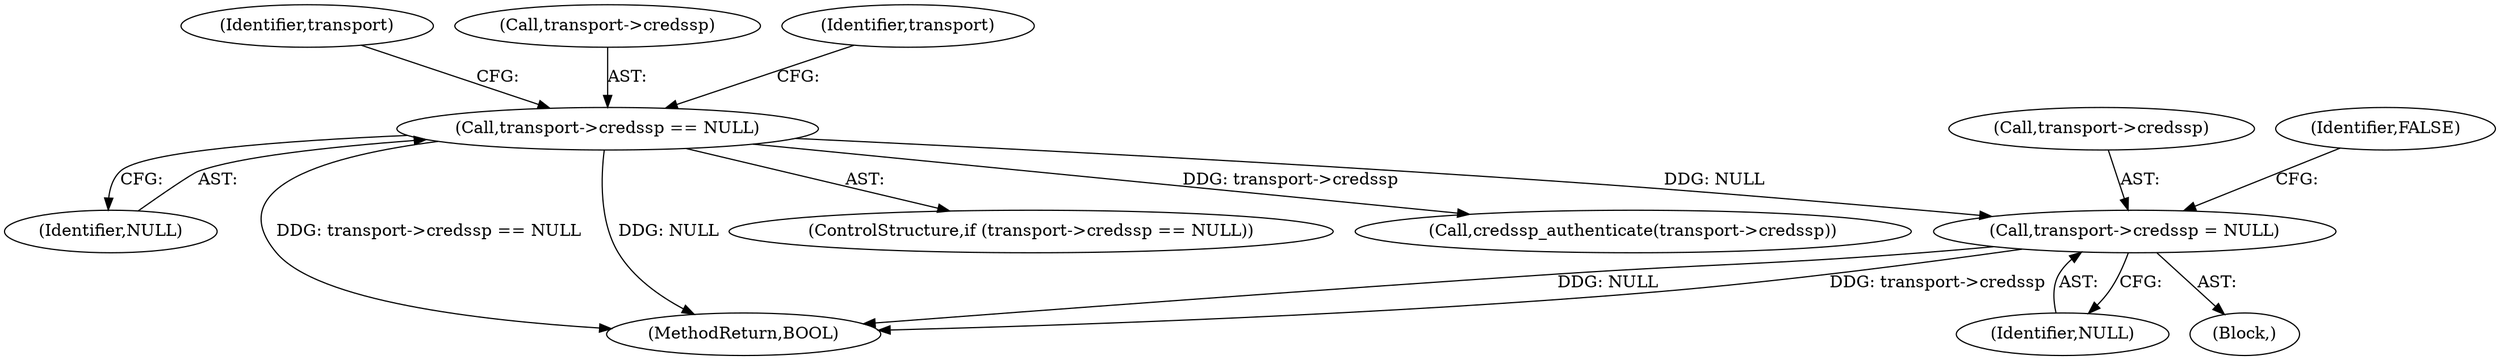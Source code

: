 digraph "0_FreeRDP_0773bb9303d24473fe1185d85a424dfe159aff53_2@pointer" {
"1000177" [label="(Call,transport->credssp = NULL)"];
"1000143" [label="(Call,transport->credssp == NULL)"];
"1000160" [label="(Identifier,transport)"];
"1000144" [label="(Call,transport->credssp)"];
"1000178" [label="(Call,transport->credssp)"];
"1000150" [label="(Identifier,transport)"];
"1000177" [label="(Call,transport->credssp = NULL)"];
"1000163" [label="(Block,)"];
"1000142" [label="(ControlStructure,if (transport->credssp == NULL))"];
"1000143" [label="(Call,transport->credssp == NULL)"];
"1000158" [label="(Call,credssp_authenticate(transport->credssp))"];
"1000181" [label="(Identifier,NULL)"];
"1000147" [label="(Identifier,NULL)"];
"1000190" [label="(MethodReturn,BOOL)"];
"1000183" [label="(Identifier,FALSE)"];
"1000177" -> "1000163"  [label="AST: "];
"1000177" -> "1000181"  [label="CFG: "];
"1000178" -> "1000177"  [label="AST: "];
"1000181" -> "1000177"  [label="AST: "];
"1000183" -> "1000177"  [label="CFG: "];
"1000177" -> "1000190"  [label="DDG: NULL"];
"1000177" -> "1000190"  [label="DDG: transport->credssp"];
"1000143" -> "1000177"  [label="DDG: NULL"];
"1000143" -> "1000142"  [label="AST: "];
"1000143" -> "1000147"  [label="CFG: "];
"1000144" -> "1000143"  [label="AST: "];
"1000147" -> "1000143"  [label="AST: "];
"1000150" -> "1000143"  [label="CFG: "];
"1000160" -> "1000143"  [label="CFG: "];
"1000143" -> "1000190"  [label="DDG: transport->credssp == NULL"];
"1000143" -> "1000190"  [label="DDG: NULL"];
"1000143" -> "1000158"  [label="DDG: transport->credssp"];
}

